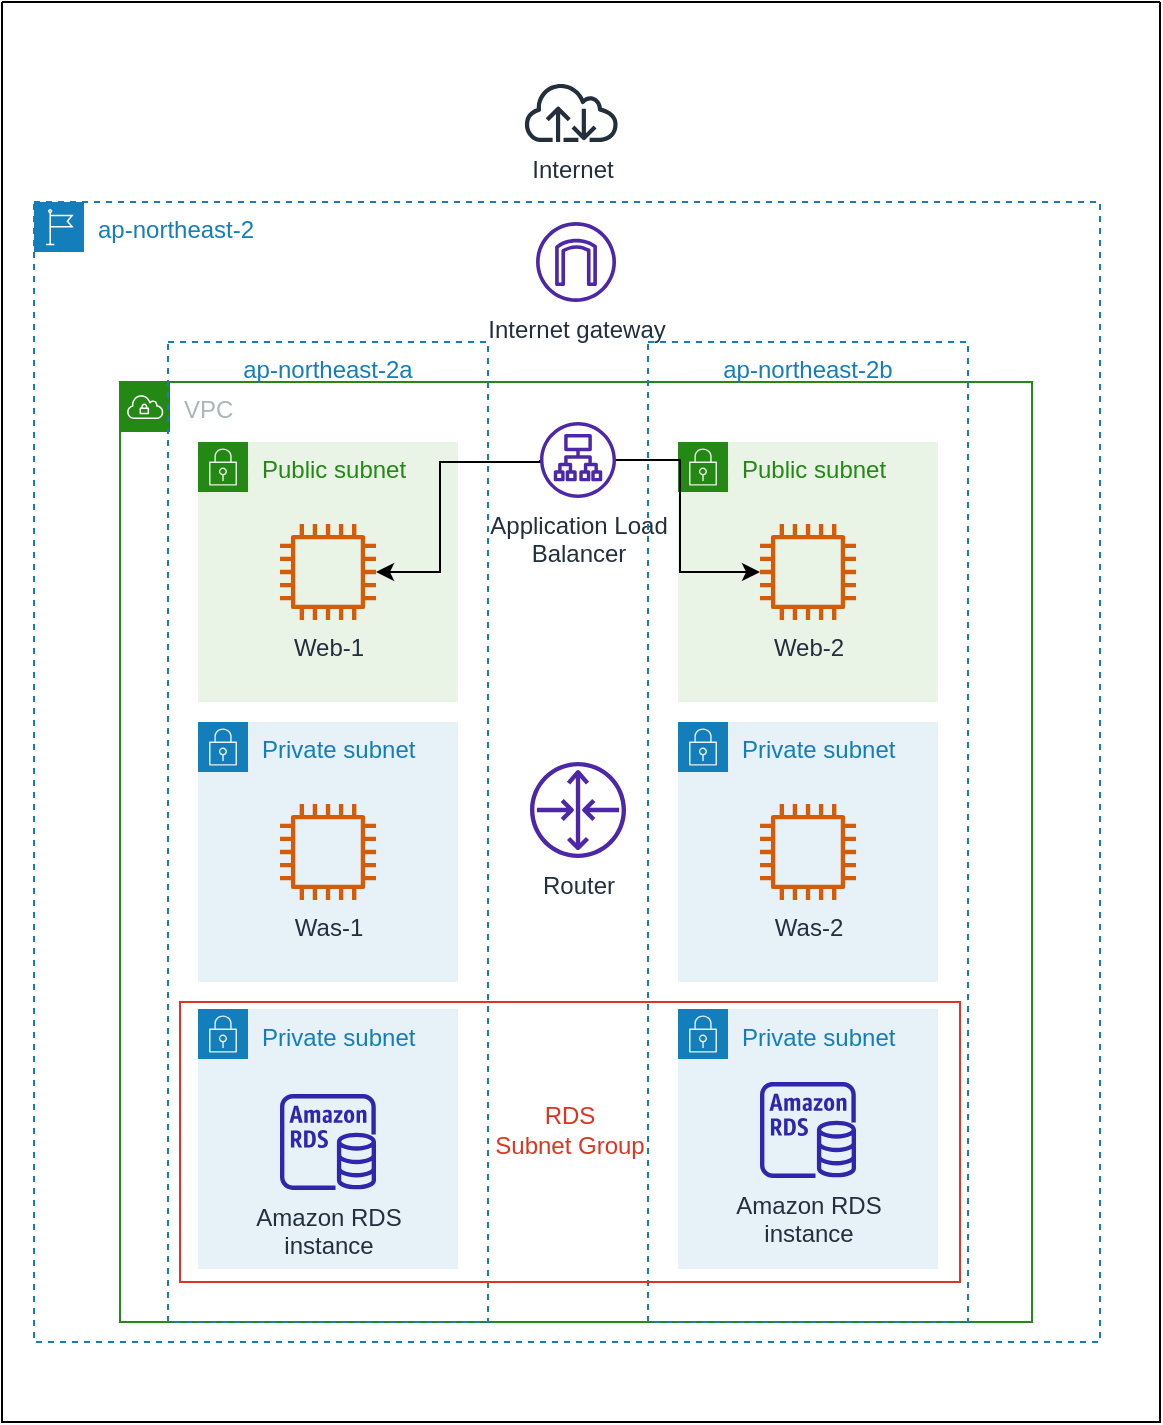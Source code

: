 <mxfile version="21.6.5" type="github">
  <diagram name="페이지-1" id="v46Kw6hZMWN8n9hihEqH">
    <mxGraphModel dx="712" dy="-397" grid="1" gridSize="10" guides="1" tooltips="1" connect="1" arrows="1" fold="1" page="1" pageScale="1" pageWidth="827" pageHeight="1169" math="0" shadow="0">
      <root>
        <mxCell id="0" />
        <mxCell id="1" parent="0" />
        <mxCell id="YnKkO9R4rvAmFaV1i0---197" value="" style="swimlane;startSize=0;" vertex="1" parent="1">
          <mxGeometry x="120" y="1280" width="579" height="710" as="geometry" />
        </mxCell>
        <mxCell id="YnKkO9R4rvAmFaV1i0---160" value="ap-northeast-2" style="points=[[0,0],[0.25,0],[0.5,0],[0.75,0],[1,0],[1,0.25],[1,0.5],[1,0.75],[1,1],[0.75,1],[0.5,1],[0.25,1],[0,1],[0,0.75],[0,0.5],[0,0.25]];outlineConnect=0;gradientColor=none;html=1;whiteSpace=wrap;fontSize=12;fontStyle=0;container=1;pointerEvents=0;collapsible=0;recursiveResize=0;shape=mxgraph.aws4.group;grIcon=mxgraph.aws4.group_region;strokeColor=#147EBA;fillColor=none;verticalAlign=top;align=left;spacingLeft=30;fontColor=#147EBA;dashed=1;" vertex="1" parent="YnKkO9R4rvAmFaV1i0---197">
          <mxGeometry x="16.01" y="100" width="533" height="570" as="geometry" />
        </mxCell>
        <mxCell id="YnKkO9R4rvAmFaV1i0---173" value="VPC" style="points=[[0,0],[0.25,0],[0.5,0],[0.75,0],[1,0],[1,0.25],[1,0.5],[1,0.75],[1,1],[0.75,1],[0.5,1],[0.25,1],[0,1],[0,0.75],[0,0.5],[0,0.25]];outlineConnect=0;gradientColor=none;html=1;whiteSpace=wrap;fontSize=12;fontStyle=0;container=1;pointerEvents=0;collapsible=0;recursiveResize=0;shape=mxgraph.aws4.group;grIcon=mxgraph.aws4.group_vpc;strokeColor=#248814;fillColor=none;verticalAlign=top;align=left;spacingLeft=30;fontColor=#AAB7B8;dashed=0;" vertex="1" parent="YnKkO9R4rvAmFaV1i0---160">
          <mxGeometry x="43" y="90" width="456" height="470" as="geometry" />
        </mxCell>
        <mxCell id="YnKkO9R4rvAmFaV1i0---174" value="Public subnet" style="points=[[0,0],[0.25,0],[0.5,0],[0.75,0],[1,0],[1,0.25],[1,0.5],[1,0.75],[1,1],[0.75,1],[0.5,1],[0.25,1],[0,1],[0,0.75],[0,0.5],[0,0.25]];outlineConnect=0;gradientColor=none;html=1;whiteSpace=wrap;fontSize=12;fontStyle=0;container=1;pointerEvents=0;collapsible=0;recursiveResize=0;shape=mxgraph.aws4.group;grIcon=mxgraph.aws4.group_security_group;grStroke=0;strokeColor=#248814;fillColor=#E9F3E6;verticalAlign=top;align=left;spacingLeft=30;fontColor=#248814;dashed=0;" vertex="1" parent="YnKkO9R4rvAmFaV1i0---173">
          <mxGeometry x="39" y="30" width="130" height="130" as="geometry" />
        </mxCell>
        <mxCell id="YnKkO9R4rvAmFaV1i0---175" value="Public subnet" style="points=[[0,0],[0.25,0],[0.5,0],[0.75,0],[1,0],[1,0.25],[1,0.5],[1,0.75],[1,1],[0.75,1],[0.5,1],[0.25,1],[0,1],[0,0.75],[0,0.5],[0,0.25]];outlineConnect=0;gradientColor=none;html=1;whiteSpace=wrap;fontSize=12;fontStyle=0;container=1;pointerEvents=0;collapsible=0;recursiveResize=0;shape=mxgraph.aws4.group;grIcon=mxgraph.aws4.group_security_group;grStroke=0;strokeColor=#248814;fillColor=#E9F3E6;verticalAlign=top;align=left;spacingLeft=30;fontColor=#248814;dashed=0;" vertex="1" parent="YnKkO9R4rvAmFaV1i0---173">
          <mxGeometry x="279" y="30" width="130" height="130" as="geometry" />
        </mxCell>
        <mxCell id="YnKkO9R4rvAmFaV1i0---176" value="Private subnet" style="points=[[0,0],[0.25,0],[0.5,0],[0.75,0],[1,0],[1,0.25],[1,0.5],[1,0.75],[1,1],[0.75,1],[0.5,1],[0.25,1],[0,1],[0,0.75],[0,0.5],[0,0.25]];outlineConnect=0;gradientColor=none;html=1;whiteSpace=wrap;fontSize=12;fontStyle=0;container=1;pointerEvents=0;collapsible=0;recursiveResize=0;shape=mxgraph.aws4.group;grIcon=mxgraph.aws4.group_security_group;grStroke=0;strokeColor=#147EBA;fillColor=#E6F2F8;verticalAlign=top;align=left;spacingLeft=30;fontColor=#147EBA;dashed=0;" vertex="1" parent="YnKkO9R4rvAmFaV1i0---173">
          <mxGeometry x="39" y="170" width="130" height="130" as="geometry" />
        </mxCell>
        <mxCell id="YnKkO9R4rvAmFaV1i0---177" value="Private subnet" style="points=[[0,0],[0.25,0],[0.5,0],[0.75,0],[1,0],[1,0.25],[1,0.5],[1,0.75],[1,1],[0.75,1],[0.5,1],[0.25,1],[0,1],[0,0.75],[0,0.5],[0,0.25]];outlineConnect=0;gradientColor=none;html=1;whiteSpace=wrap;fontSize=12;fontStyle=0;container=1;pointerEvents=0;collapsible=0;recursiveResize=0;shape=mxgraph.aws4.group;grIcon=mxgraph.aws4.group_security_group;grStroke=0;strokeColor=#147EBA;fillColor=#E6F2F8;verticalAlign=top;align=left;spacingLeft=30;fontColor=#147EBA;dashed=0;" vertex="1" parent="YnKkO9R4rvAmFaV1i0---173">
          <mxGeometry x="39" y="313.5" width="130" height="130" as="geometry" />
        </mxCell>
        <mxCell id="YnKkO9R4rvAmFaV1i0---178" value="Private subnet" style="points=[[0,0],[0.25,0],[0.5,0],[0.75,0],[1,0],[1,0.25],[1,0.5],[1,0.75],[1,1],[0.75,1],[0.5,1],[0.25,1],[0,1],[0,0.75],[0,0.5],[0,0.25]];outlineConnect=0;gradientColor=none;html=1;whiteSpace=wrap;fontSize=12;fontStyle=0;container=1;pointerEvents=0;collapsible=0;recursiveResize=0;shape=mxgraph.aws4.group;grIcon=mxgraph.aws4.group_security_group;grStroke=0;strokeColor=#147EBA;fillColor=#E6F2F8;verticalAlign=top;align=left;spacingLeft=30;fontColor=#147EBA;dashed=0;" vertex="1" parent="YnKkO9R4rvAmFaV1i0---173">
          <mxGeometry x="279" y="170" width="130" height="130" as="geometry" />
        </mxCell>
        <mxCell id="YnKkO9R4rvAmFaV1i0---179" value="Private subnet" style="points=[[0,0],[0.25,0],[0.5,0],[0.75,0],[1,0],[1,0.25],[1,0.5],[1,0.75],[1,1],[0.75,1],[0.5,1],[0.25,1],[0,1],[0,0.75],[0,0.5],[0,0.25]];outlineConnect=0;gradientColor=none;html=1;whiteSpace=wrap;fontSize=12;fontStyle=0;container=1;pointerEvents=0;collapsible=0;recursiveResize=0;shape=mxgraph.aws4.group;grIcon=mxgraph.aws4.group_security_group;grStroke=0;strokeColor=#147EBA;fillColor=#E6F2F8;verticalAlign=top;align=left;spacingLeft=30;fontColor=#147EBA;dashed=0;" vertex="1" parent="YnKkO9R4rvAmFaV1i0---173">
          <mxGeometry x="279" y="313.5" width="130" height="130" as="geometry" />
        </mxCell>
        <mxCell id="YnKkO9R4rvAmFaV1i0---194" style="edgeStyle=orthogonalEdgeStyle;rounded=0;orthogonalLoop=1;jettySize=auto;html=1;" edge="1" parent="YnKkO9R4rvAmFaV1i0---173" target="YnKkO9R4rvAmFaV1i0---188">
          <mxGeometry relative="1" as="geometry">
            <mxPoint x="210" y="39" as="sourcePoint" />
            <Array as="points">
              <mxPoint x="210" y="40" />
              <mxPoint x="160" y="40" />
              <mxPoint x="160" y="95" />
            </Array>
          </mxGeometry>
        </mxCell>
        <mxCell id="YnKkO9R4rvAmFaV1i0---196" style="edgeStyle=orthogonalEdgeStyle;rounded=0;orthogonalLoop=1;jettySize=auto;html=1;" edge="1" parent="YnKkO9R4rvAmFaV1i0---173" source="YnKkO9R4rvAmFaV1i0---185" target="YnKkO9R4rvAmFaV1i0---189">
          <mxGeometry relative="1" as="geometry">
            <Array as="points">
              <mxPoint x="280" y="39" />
              <mxPoint x="280" y="95" />
            </Array>
          </mxGeometry>
        </mxCell>
        <mxCell id="YnKkO9R4rvAmFaV1i0---185" value="Application Load&lt;br&gt;Balancer" style="sketch=0;outlineConnect=0;fontColor=#232F3E;gradientColor=none;fillColor=#4D27AA;strokeColor=none;dashed=0;verticalLabelPosition=bottom;verticalAlign=top;align=center;html=1;fontSize=12;fontStyle=0;aspect=fixed;pointerEvents=1;shape=mxgraph.aws4.application_load_balancer;" vertex="1" parent="YnKkO9R4rvAmFaV1i0---173">
          <mxGeometry x="210" y="20" width="38" height="38" as="geometry" />
        </mxCell>
        <mxCell id="YnKkO9R4rvAmFaV1i0---186" value="Router" style="sketch=0;outlineConnect=0;fontColor=#232F3E;gradientColor=none;fillColor=#4D27AA;strokeColor=none;dashed=0;verticalLabelPosition=bottom;verticalAlign=top;align=center;html=1;fontSize=12;fontStyle=0;aspect=fixed;pointerEvents=1;shape=mxgraph.aws4.router;" vertex="1" parent="YnKkO9R4rvAmFaV1i0---173">
          <mxGeometry x="205" y="190" width="48" height="48" as="geometry" />
        </mxCell>
        <mxCell id="YnKkO9R4rvAmFaV1i0---181" value="ap-northeast-2b" style="fillColor=none;strokeColor=#147EBA;dashed=1;verticalAlign=top;fontStyle=0;fontColor=#147EBA;whiteSpace=wrap;html=1;" vertex="1" parent="YnKkO9R4rvAmFaV1i0---173">
          <mxGeometry x="264" y="-20" width="160" height="490" as="geometry" />
        </mxCell>
        <mxCell id="YnKkO9R4rvAmFaV1i0---180" value="ap-northeast-2a" style="fillColor=none;strokeColor=#147EBA;dashed=1;verticalAlign=top;fontStyle=0;fontColor=#147EBA;whiteSpace=wrap;html=1;" vertex="1" parent="YnKkO9R4rvAmFaV1i0---173">
          <mxGeometry x="24" y="-20" width="160" height="490" as="geometry" />
        </mxCell>
        <mxCell id="YnKkO9R4rvAmFaV1i0---187" value="&lt;br&gt;&lt;br&gt;&lt;br&gt;RDS&lt;br&gt;Subnet Group" style="fillColor=none;strokeColor=#DD3522;verticalAlign=top;fontStyle=0;fontColor=#DD3522;whiteSpace=wrap;html=1;" vertex="1" parent="YnKkO9R4rvAmFaV1i0---173">
          <mxGeometry x="30" y="310" width="390" height="140" as="geometry" />
        </mxCell>
        <mxCell id="YnKkO9R4rvAmFaV1i0---188" value="Web-1" style="sketch=0;outlineConnect=0;fontColor=#232F3E;gradientColor=none;fillColor=#D45B07;strokeColor=none;dashed=0;verticalLabelPosition=bottom;verticalAlign=top;align=center;html=1;fontSize=12;fontStyle=0;aspect=fixed;pointerEvents=1;shape=mxgraph.aws4.instance2;" vertex="1" parent="YnKkO9R4rvAmFaV1i0---173">
          <mxGeometry x="80" y="71" width="48" height="48" as="geometry" />
        </mxCell>
        <mxCell id="YnKkO9R4rvAmFaV1i0---189" value="Web-2" style="sketch=0;outlineConnect=0;fontColor=#232F3E;gradientColor=none;fillColor=#D45B07;strokeColor=none;dashed=0;verticalLabelPosition=bottom;verticalAlign=top;align=center;html=1;fontSize=12;fontStyle=0;aspect=fixed;pointerEvents=1;shape=mxgraph.aws4.instance2;" vertex="1" parent="YnKkO9R4rvAmFaV1i0---173">
          <mxGeometry x="320" y="71" width="48" height="48" as="geometry" />
        </mxCell>
        <mxCell id="YnKkO9R4rvAmFaV1i0---190" value="Was-1" style="sketch=0;outlineConnect=0;fontColor=#232F3E;gradientColor=none;fillColor=#D45B07;strokeColor=none;dashed=0;verticalLabelPosition=bottom;verticalAlign=top;align=center;html=1;fontSize=12;fontStyle=0;aspect=fixed;pointerEvents=1;shape=mxgraph.aws4.instance2;" vertex="1" parent="YnKkO9R4rvAmFaV1i0---173">
          <mxGeometry x="80" y="211" width="48" height="48" as="geometry" />
        </mxCell>
        <mxCell id="YnKkO9R4rvAmFaV1i0---191" value="Was-2" style="sketch=0;outlineConnect=0;fontColor=#232F3E;gradientColor=none;fillColor=#D45B07;strokeColor=none;dashed=0;verticalLabelPosition=bottom;verticalAlign=top;align=center;html=1;fontSize=12;fontStyle=0;aspect=fixed;pointerEvents=1;shape=mxgraph.aws4.instance2;" vertex="1" parent="YnKkO9R4rvAmFaV1i0---173">
          <mxGeometry x="320" y="211" width="48" height="48" as="geometry" />
        </mxCell>
        <mxCell id="YnKkO9R4rvAmFaV1i0---192" value="Amazon RDS&lt;br&gt;instance" style="sketch=0;outlineConnect=0;fontColor=#232F3E;gradientColor=none;fillColor=#2E27AD;strokeColor=none;dashed=0;verticalLabelPosition=bottom;verticalAlign=top;align=center;html=1;fontSize=12;fontStyle=0;aspect=fixed;pointerEvents=1;shape=mxgraph.aws4.rds_instance;" vertex="1" parent="YnKkO9R4rvAmFaV1i0---173">
          <mxGeometry x="80" y="356" width="48" height="48" as="geometry" />
        </mxCell>
        <mxCell id="YnKkO9R4rvAmFaV1i0---193" value="Amazon RDS&lt;br&gt;instance" style="sketch=0;outlineConnect=0;fontColor=#232F3E;gradientColor=none;fillColor=#2E27AD;strokeColor=none;dashed=0;verticalLabelPosition=bottom;verticalAlign=top;align=center;html=1;fontSize=12;fontStyle=0;aspect=fixed;pointerEvents=1;shape=mxgraph.aws4.rds_instance;" vertex="1" parent="YnKkO9R4rvAmFaV1i0---173">
          <mxGeometry x="320" y="350" width="48" height="48" as="geometry" />
        </mxCell>
        <mxCell id="YnKkO9R4rvAmFaV1i0---184" value="Internet gateway" style="sketch=0;outlineConnect=0;fontColor=#232F3E;gradientColor=none;fillColor=#4D27AA;strokeColor=none;dashed=0;verticalLabelPosition=bottom;verticalAlign=top;align=center;html=1;fontSize=12;fontStyle=0;aspect=fixed;pointerEvents=1;shape=mxgraph.aws4.internet_gateway;" vertex="1" parent="YnKkO9R4rvAmFaV1i0---160">
          <mxGeometry x="251" y="10" width="40" height="40" as="geometry" />
        </mxCell>
        <mxCell id="YnKkO9R4rvAmFaV1i0---182" value="Internet" style="sketch=0;outlineConnect=0;fontColor=#232F3E;gradientColor=none;fillColor=#232F3D;strokeColor=none;dashed=0;verticalLabelPosition=bottom;verticalAlign=top;align=center;html=1;fontSize=12;fontStyle=0;aspect=fixed;pointerEvents=1;shape=mxgraph.aws4.internet;" vertex="1" parent="YnKkO9R4rvAmFaV1i0---197">
          <mxGeometry x="260.25" y="40" width="48.75" height="30" as="geometry" />
        </mxCell>
      </root>
    </mxGraphModel>
  </diagram>
</mxfile>
